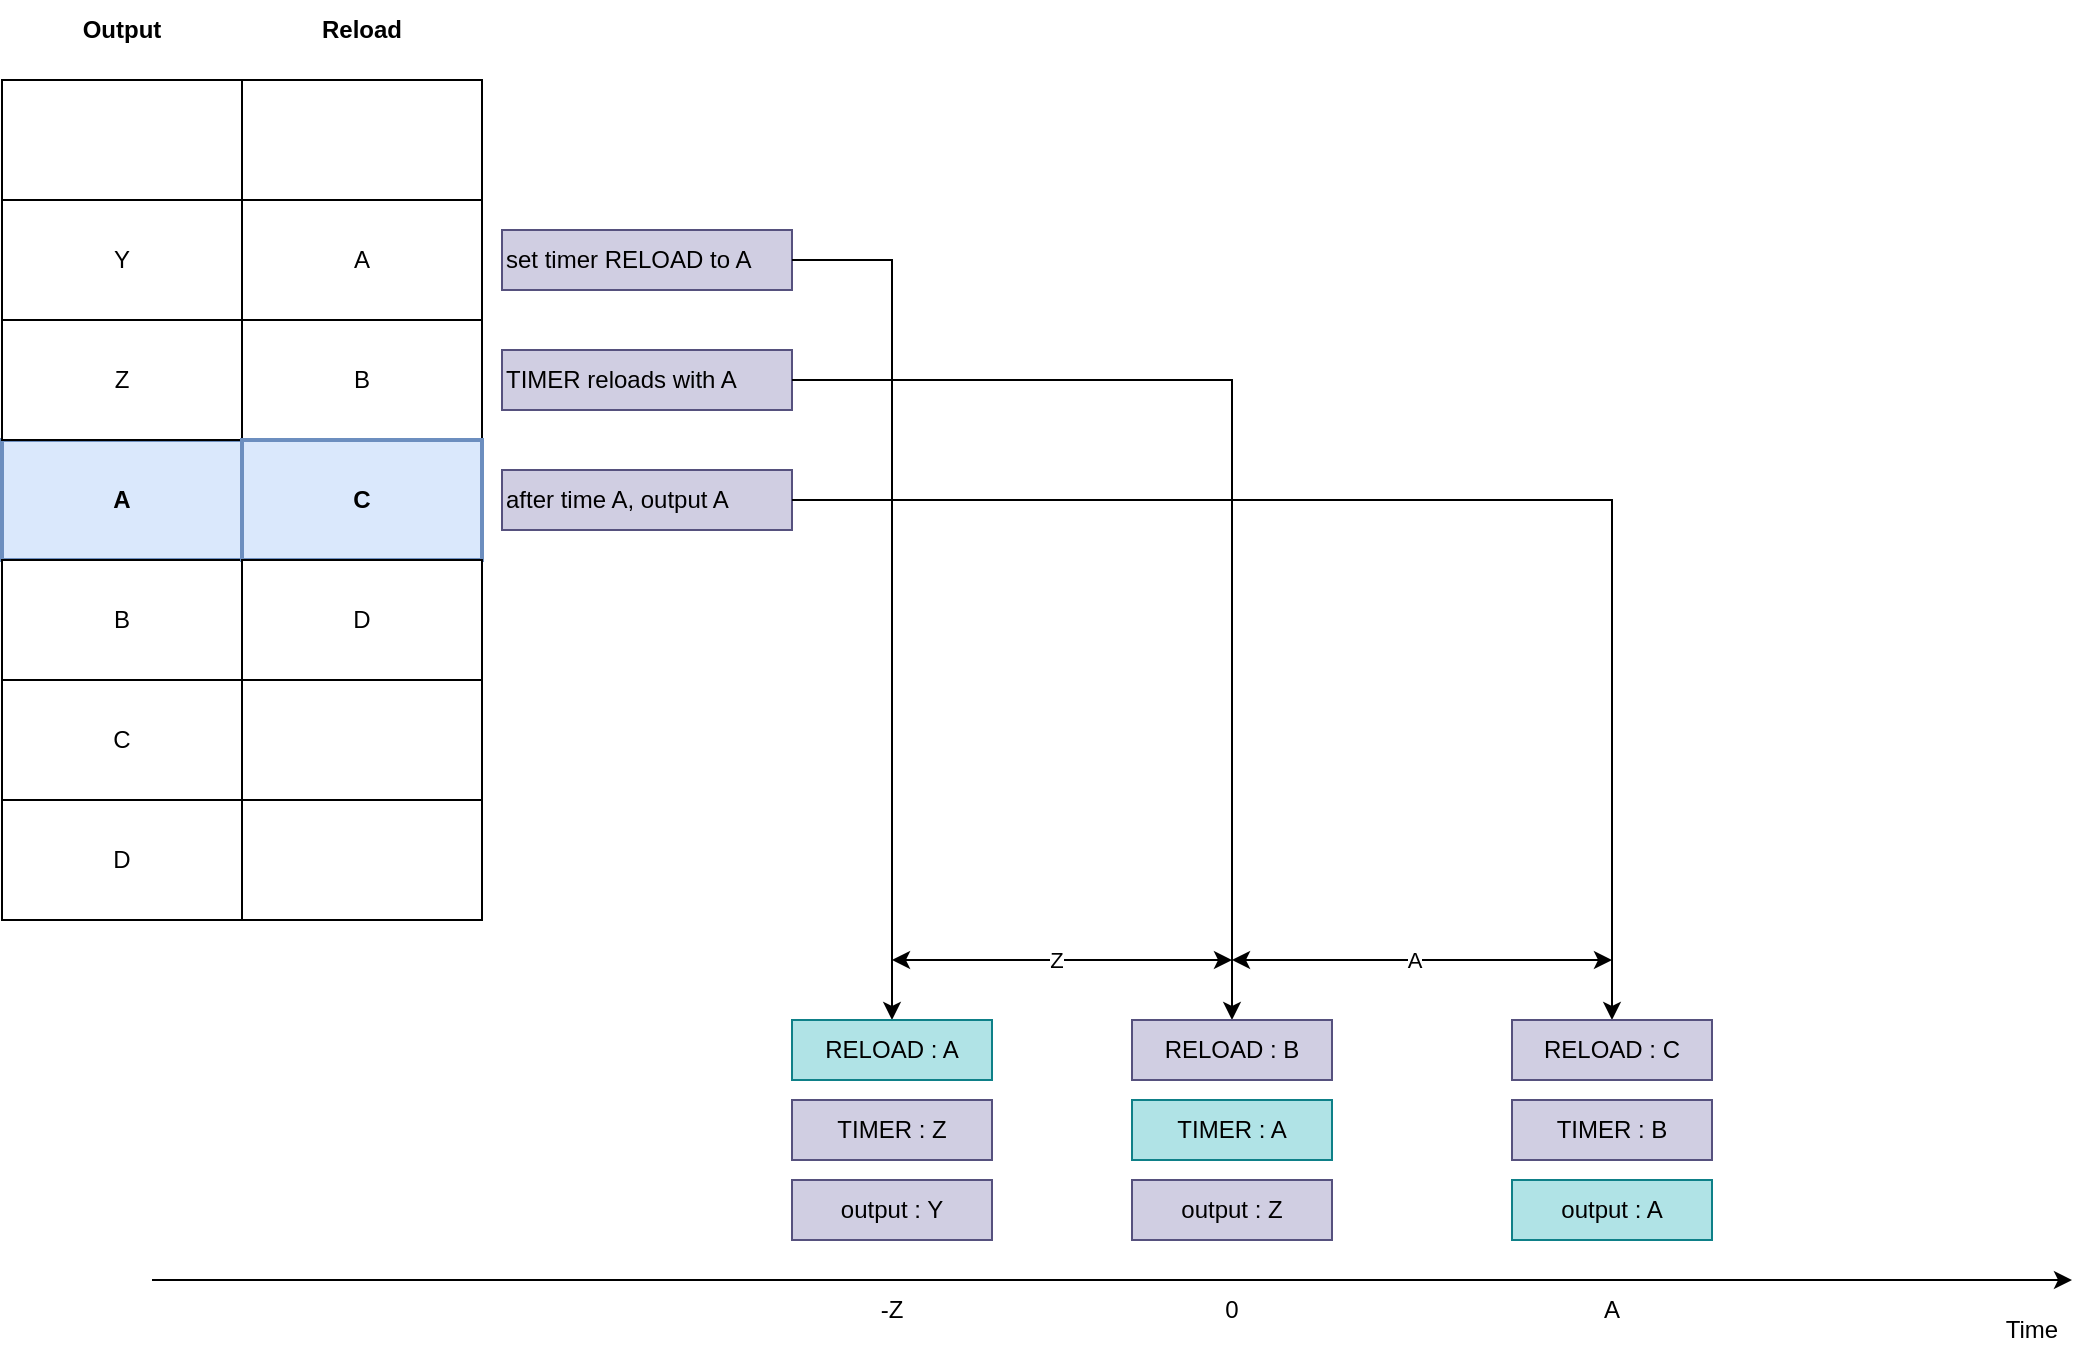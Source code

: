 <mxfile version="18.0.6" type="device"><diagram id="3v_Pv-EXEyVGiW8ZhGsD" name="Page-1"><mxGraphModel dx="1673" dy="1018" grid="1" gridSize="10" guides="1" tooltips="1" connect="1" arrows="1" fold="1" page="1" pageScale="1" pageWidth="1169" pageHeight="827" math="0" shadow="0"><root><mxCell id="0"/><mxCell id="1" parent="0"/><mxCell id="vdkWJ8lxLKyp4n37-D7n-1" value="" style="rounded=0;whiteSpace=wrap;html=1;" vertex="1" parent="1"><mxGeometry x="45" y="80" width="120" height="60" as="geometry"/></mxCell><mxCell id="vdkWJ8lxLKyp4n37-D7n-2" value="" style="rounded=0;whiteSpace=wrap;html=1;" vertex="1" parent="1"><mxGeometry x="165" y="80" width="120" height="60" as="geometry"/></mxCell><mxCell id="vdkWJ8lxLKyp4n37-D7n-3" value="Y" style="rounded=0;whiteSpace=wrap;html=1;" vertex="1" parent="1"><mxGeometry x="45" y="140" width="120" height="60" as="geometry"/></mxCell><mxCell id="vdkWJ8lxLKyp4n37-D7n-5" value="A" style="rounded=0;whiteSpace=wrap;html=1;fontStyle=1;fillColor=#dae8fc;strokeColor=#6c8ebf;strokeWidth=2;" vertex="1" parent="1"><mxGeometry x="45" y="260" width="120" height="60" as="geometry"/></mxCell><mxCell id="vdkWJ8lxLKyp4n37-D7n-7" value="B" style="rounded=0;whiteSpace=wrap;html=1;" vertex="1" parent="1"><mxGeometry x="45" y="320" width="120" height="60" as="geometry"/></mxCell><mxCell id="vdkWJ8lxLKyp4n37-D7n-9" value="C" style="rounded=0;whiteSpace=wrap;html=1;" vertex="1" parent="1"><mxGeometry x="45" y="380" width="120" height="60" as="geometry"/></mxCell><mxCell id="vdkWJ8lxLKyp4n37-D7n-11" value="D" style="rounded=0;whiteSpace=wrap;html=1;" vertex="1" parent="1"><mxGeometry x="45" y="440" width="120" height="60" as="geometry"/></mxCell><mxCell id="vdkWJ8lxLKyp4n37-D7n-12" value="" style="rounded=0;whiteSpace=wrap;html=1;" vertex="1" parent="1"><mxGeometry x="165" y="380" width="120" height="60" as="geometry"/></mxCell><mxCell id="vdkWJ8lxLKyp4n37-D7n-13" value="Z" style="rounded=0;whiteSpace=wrap;html=1;" vertex="1" parent="1"><mxGeometry x="45" y="200" width="120" height="60" as="geometry"/></mxCell><mxCell id="vdkWJ8lxLKyp4n37-D7n-14" value="" style="rounded=0;whiteSpace=wrap;html=1;" vertex="1" parent="1"><mxGeometry x="165" y="440" width="120" height="60" as="geometry"/></mxCell><mxCell id="vdkWJ8lxLKyp4n37-D7n-15" value="Output" style="text;html=1;strokeColor=none;fillColor=none;align=center;verticalAlign=middle;whiteSpace=wrap;rounded=0;fontStyle=1" vertex="1" parent="1"><mxGeometry x="75" y="40" width="60" height="30" as="geometry"/></mxCell><mxCell id="vdkWJ8lxLKyp4n37-D7n-16" value="Reload" style="text;html=1;strokeColor=none;fillColor=none;align=center;verticalAlign=middle;whiteSpace=wrap;rounded=0;fontStyle=1" vertex="1" parent="1"><mxGeometry x="195" y="40" width="60" height="30" as="geometry"/></mxCell><mxCell id="vdkWJ8lxLKyp4n37-D7n-17" value="A" style="rounded=0;whiteSpace=wrap;html=1;" vertex="1" parent="1"><mxGeometry x="165" y="140" width="120" height="60" as="geometry"/></mxCell><mxCell id="vdkWJ8lxLKyp4n37-D7n-18" value="B" style="rounded=0;whiteSpace=wrap;html=1;" vertex="1" parent="1"><mxGeometry x="165" y="200" width="120" height="60" as="geometry"/></mxCell><mxCell id="vdkWJ8lxLKyp4n37-D7n-19" value="C" style="rounded=0;whiteSpace=wrap;html=1;fontStyle=1;fillColor=#dae8fc;strokeColor=#6c8ebf;strokeWidth=2;" vertex="1" parent="1"><mxGeometry x="165" y="260" width="120" height="60" as="geometry"/></mxCell><mxCell id="vdkWJ8lxLKyp4n37-D7n-20" value="D" style="rounded=0;whiteSpace=wrap;html=1;" vertex="1" parent="1"><mxGeometry x="165" y="320" width="120" height="60" as="geometry"/></mxCell><mxCell id="vdkWJ8lxLKyp4n37-D7n-21" value="after time A, output A" style="text;html=1;strokeColor=#56517e;fillColor=#d0cee2;align=left;verticalAlign=middle;whiteSpace=wrap;rounded=0;" vertex="1" parent="1"><mxGeometry x="295" y="275" width="145" height="30" as="geometry"/></mxCell><mxCell id="vdkWJ8lxLKyp4n37-D7n-23" value="TIMER reloads with A" style="text;html=1;strokeColor=#56517e;fillColor=#d0cee2;align=left;verticalAlign=middle;whiteSpace=wrap;rounded=0;" vertex="1" parent="1"><mxGeometry x="295" y="215" width="145" height="30" as="geometry"/></mxCell><mxCell id="vdkWJ8lxLKyp4n37-D7n-24" value="set timer RELOAD to A" style="text;html=1;align=left;verticalAlign=middle;whiteSpace=wrap;rounded=0;fillColor=#d0cee2;strokeColor=#56517e;" vertex="1" parent="1"><mxGeometry x="295" y="155" width="145" height="30" as="geometry"/></mxCell><mxCell id="vdkWJ8lxLKyp4n37-D7n-25" value="" style="endArrow=classic;html=1;rounded=0;" edge="1" parent="1"><mxGeometry width="50" height="50" relative="1" as="geometry"><mxPoint x="120" y="680" as="sourcePoint"/><mxPoint x="1080" y="680" as="targetPoint"/></mxGeometry></mxCell><mxCell id="vdkWJ8lxLKyp4n37-D7n-27" value="" style="endArrow=classic;html=1;rounded=0;exitX=1;exitY=0.5;exitDx=0;exitDy=0;edgeStyle=orthogonalEdgeStyle;entryX=0.5;entryY=0;entryDx=0;entryDy=0;" edge="1" parent="1" source="vdkWJ8lxLKyp4n37-D7n-24" target="vdkWJ8lxLKyp4n37-D7n-34"><mxGeometry width="50" height="50" relative="1" as="geometry"><mxPoint x="560" y="370" as="sourcePoint"/><mxPoint x="580" y="520" as="targetPoint"/></mxGeometry></mxCell><mxCell id="vdkWJ8lxLKyp4n37-D7n-28" value="" style="endArrow=classic;html=1;rounded=0;edgeStyle=orthogonalEdgeStyle;" edge="1" parent="1" source="vdkWJ8lxLKyp4n37-D7n-23" target="vdkWJ8lxLKyp4n37-D7n-37"><mxGeometry width="50" height="50" relative="1" as="geometry"><mxPoint x="595" y="180" as="sourcePoint"/><mxPoint x="760" y="680" as="targetPoint"/></mxGeometry></mxCell><mxCell id="vdkWJ8lxLKyp4n37-D7n-29" value="" style="endArrow=classic;html=1;rounded=0;edgeStyle=orthogonalEdgeStyle;" edge="1" parent="1" source="vdkWJ8lxLKyp4n37-D7n-21" target="vdkWJ8lxLKyp4n37-D7n-40"><mxGeometry width="50" height="50" relative="1" as="geometry"><mxPoint x="605" y="190" as="sourcePoint"/><mxPoint x="900" y="680" as="targetPoint"/></mxGeometry></mxCell><mxCell id="vdkWJ8lxLKyp4n37-D7n-30" value="0" style="text;html=1;strokeColor=none;fillColor=none;align=center;verticalAlign=middle;whiteSpace=wrap;rounded=0;" vertex="1" parent="1"><mxGeometry x="630" y="680" width="60" height="30" as="geometry"/></mxCell><mxCell id="vdkWJ8lxLKyp4n37-D7n-31" value="A" style="text;html=1;strokeColor=none;fillColor=none;align=center;verticalAlign=middle;whiteSpace=wrap;rounded=0;" vertex="1" parent="1"><mxGeometry x="820" y="680" width="60" height="30" as="geometry"/></mxCell><mxCell id="vdkWJ8lxLKyp4n37-D7n-32" value="-Z" style="text;html=1;strokeColor=none;fillColor=none;align=center;verticalAlign=middle;whiteSpace=wrap;rounded=0;" vertex="1" parent="1"><mxGeometry x="460" y="680" width="60" height="30" as="geometry"/></mxCell><mxCell id="vdkWJ8lxLKyp4n37-D7n-33" value="Time" style="text;html=1;strokeColor=none;fillColor=none;align=center;verticalAlign=middle;whiteSpace=wrap;rounded=0;" vertex="1" parent="1"><mxGeometry x="1030" y="690" width="60" height="30" as="geometry"/></mxCell><mxCell id="vdkWJ8lxLKyp4n37-D7n-34" value="RELOAD : A" style="text;html=1;align=center;verticalAlign=middle;whiteSpace=wrap;rounded=0;fillColor=#b0e3e6;strokeColor=#0e8088;" vertex="1" parent="1"><mxGeometry x="440" y="550" width="100" height="30" as="geometry"/></mxCell><mxCell id="vdkWJ8lxLKyp4n37-D7n-35" value="TIMER : Z" style="text;html=1;align=center;verticalAlign=middle;whiteSpace=wrap;rounded=0;fillColor=#d0cee2;strokeColor=#56517e;" vertex="1" parent="1"><mxGeometry x="440" y="590" width="100" height="30" as="geometry"/></mxCell><mxCell id="vdkWJ8lxLKyp4n37-D7n-36" value="output : Y" style="text;html=1;align=center;verticalAlign=middle;whiteSpace=wrap;rounded=0;fillColor=#d0cee2;strokeColor=#56517e;" vertex="1" parent="1"><mxGeometry x="440" y="630" width="100" height="30" as="geometry"/></mxCell><mxCell id="vdkWJ8lxLKyp4n37-D7n-37" value="RELOAD : B" style="text;html=1;align=center;verticalAlign=middle;whiteSpace=wrap;rounded=0;fillColor=#d0cee2;strokeColor=#56517e;" vertex="1" parent="1"><mxGeometry x="610" y="550" width="100" height="30" as="geometry"/></mxCell><mxCell id="vdkWJ8lxLKyp4n37-D7n-38" value="TIMER : A" style="text;html=1;align=center;verticalAlign=middle;whiteSpace=wrap;rounded=0;fillColor=#b0e3e6;strokeColor=#0e8088;" vertex="1" parent="1"><mxGeometry x="610" y="590" width="100" height="30" as="geometry"/></mxCell><mxCell id="vdkWJ8lxLKyp4n37-D7n-39" value="output : Z" style="text;html=1;align=center;verticalAlign=middle;whiteSpace=wrap;rounded=0;fillColor=#d0cee2;strokeColor=#56517e;" vertex="1" parent="1"><mxGeometry x="610" y="630" width="100" height="30" as="geometry"/></mxCell><mxCell id="vdkWJ8lxLKyp4n37-D7n-40" value="RELOAD : C" style="text;html=1;align=center;verticalAlign=middle;whiteSpace=wrap;rounded=0;fillColor=#d0cee2;strokeColor=#56517e;" vertex="1" parent="1"><mxGeometry x="800" y="550" width="100" height="30" as="geometry"/></mxCell><mxCell id="vdkWJ8lxLKyp4n37-D7n-41" value="TIMER : B" style="text;html=1;align=center;verticalAlign=middle;whiteSpace=wrap;rounded=0;fillColor=#d0cee2;strokeColor=#56517e;" vertex="1" parent="1"><mxGeometry x="800" y="590" width="100" height="30" as="geometry"/></mxCell><mxCell id="vdkWJ8lxLKyp4n37-D7n-42" value="output : A" style="text;html=1;align=center;verticalAlign=middle;whiteSpace=wrap;rounded=0;fillColor=#b0e3e6;strokeColor=#0e8088;" vertex="1" parent="1"><mxGeometry x="800" y="630" width="100" height="30" as="geometry"/></mxCell><mxCell id="vdkWJ8lxLKyp4n37-D7n-43" value="" style="endArrow=classic;startArrow=classic;html=1;rounded=0;" edge="1" parent="1"><mxGeometry width="50" height="50" relative="1" as="geometry"><mxPoint x="490" y="520" as="sourcePoint"/><mxPoint x="660" y="520" as="targetPoint"/></mxGeometry></mxCell><mxCell id="vdkWJ8lxLKyp4n37-D7n-44" value="Z" style="edgeLabel;html=1;align=center;verticalAlign=middle;resizable=0;points=[];" vertex="1" connectable="0" parent="vdkWJ8lxLKyp4n37-D7n-43"><mxGeometry x="-0.041" relative="1" as="geometry"><mxPoint as="offset"/></mxGeometry></mxCell><mxCell id="vdkWJ8lxLKyp4n37-D7n-45" value="" style="endArrow=classic;startArrow=classic;html=1;rounded=0;" edge="1" parent="1"><mxGeometry width="50" height="50" relative="1" as="geometry"><mxPoint x="660" y="520" as="sourcePoint"/><mxPoint x="850" y="520" as="targetPoint"/></mxGeometry></mxCell><mxCell id="vdkWJ8lxLKyp4n37-D7n-46" value="A" style="edgeLabel;html=1;align=center;verticalAlign=middle;resizable=0;points=[];" vertex="1" connectable="0" parent="vdkWJ8lxLKyp4n37-D7n-45"><mxGeometry x="-0.041" relative="1" as="geometry"><mxPoint as="offset"/></mxGeometry></mxCell></root></mxGraphModel></diagram></mxfile>